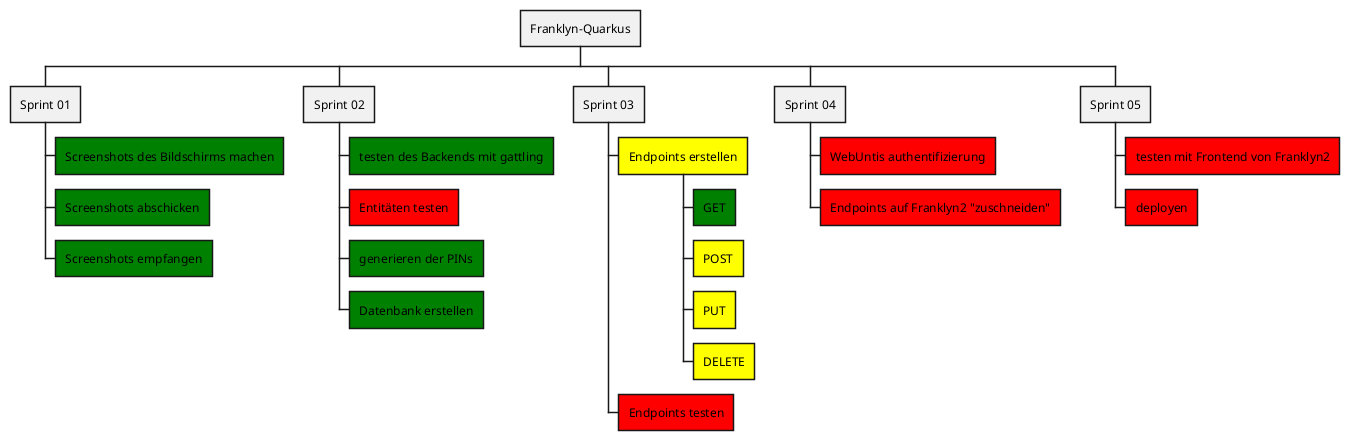 @startuml
@startwbs
* Franklyn-Quarkus
** Sprint 01
***[#green] Screenshots des Bildschirms machen
***[#green] Screenshots abschicken
***[#green] Screenshots empfangen
** Sprint 02
***[#green] testen des Backends mit gattling
***[#red] Entitäten testen
***[#green] generieren der PINs
***[#green] Datenbank erstellen
** Sprint 03
***[#yellow] Endpoints erstellen
****[#green] GET
****[#yellow] POST
****[#yellow] PUT
****[#yellow] DELETE
***[#red] Endpoints testen
** Sprint 04
***[#red] WebUntis authentifizierung
***[#red] Endpoints auf Franklyn2 "zuschneiden"
** Sprint 05
***[#red] testen mit Frontend von Franklyn2
***[#red] deployen
@endwbs
@enduml